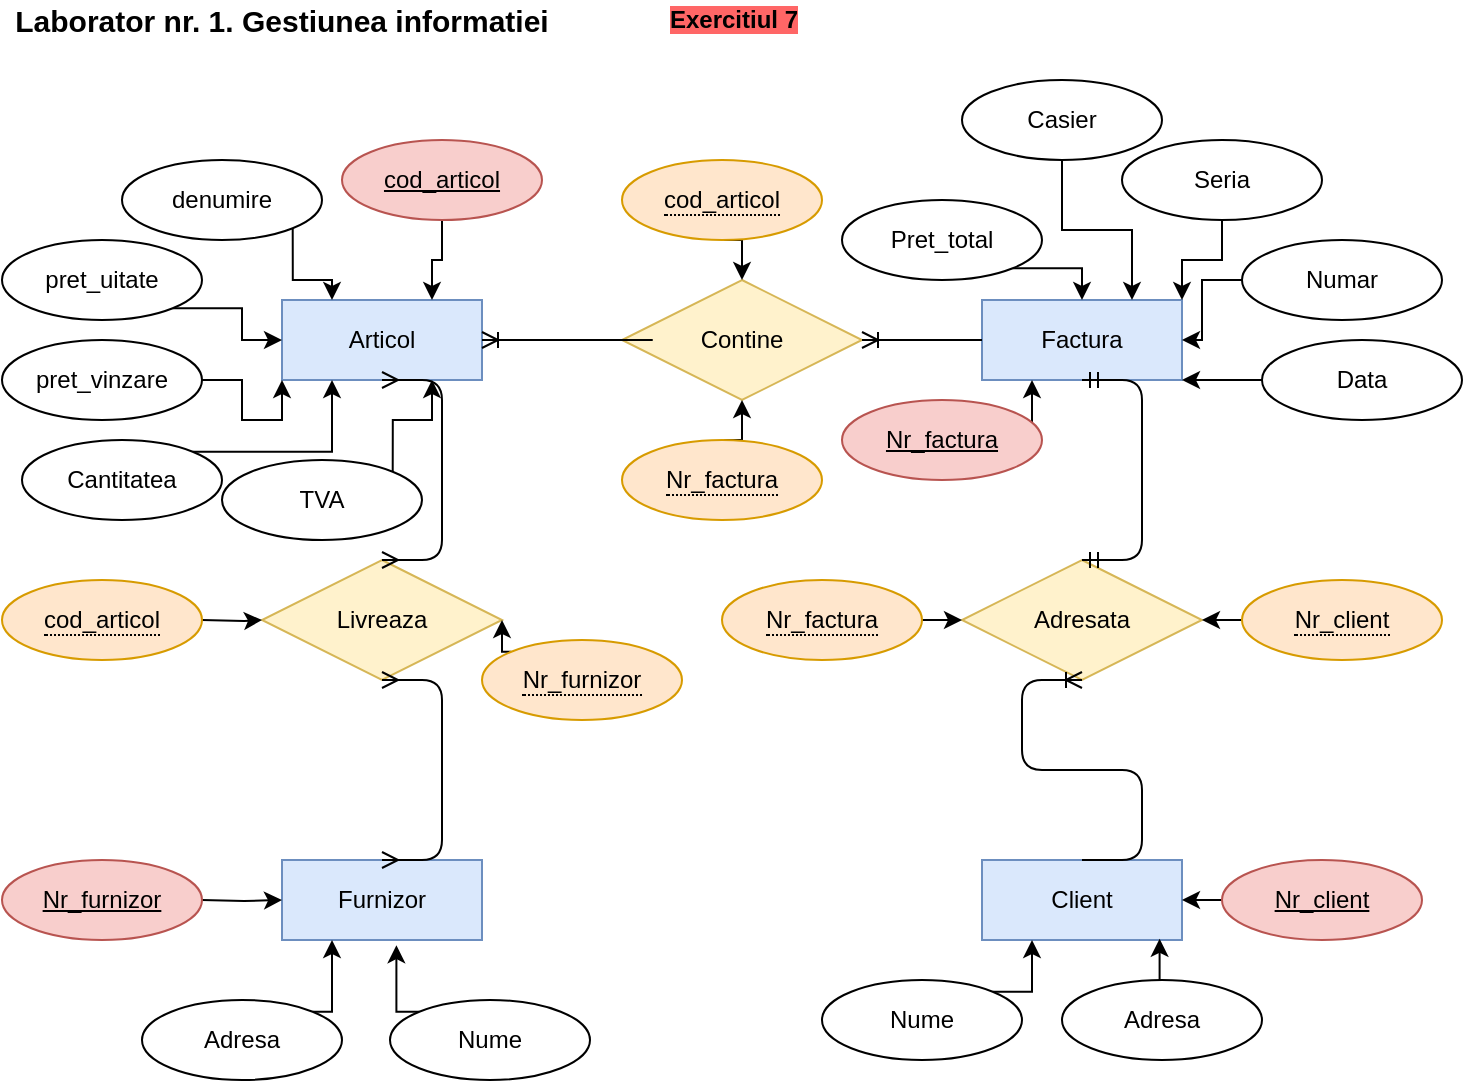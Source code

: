 <mxfile version="14.4.3" type="device"><diagram id="hMmw1W3ha1JNDGMBnSos" name="Page-1"><mxGraphModel dx="1024" dy="592" grid="1" gridSize="10" guides="1" tooltips="1" connect="1" arrows="1" fold="1" page="1" pageScale="1" pageWidth="827" pageHeight="1169" math="0" shadow="0"><root><mxCell id="0"/><mxCell id="1" parent="0"/><mxCell id="s8eN8wmmkBdWao3tdbZF-1" value="Articol" style="whiteSpace=wrap;html=1;align=center;fillColor=#dae8fc;strokeColor=#6c8ebf;" parent="1" vertex="1"><mxGeometry x="180" y="190" width="100" height="40" as="geometry"/></mxCell><mxCell id="s8eN8wmmkBdWao3tdbZF-2" value="Factura" style="whiteSpace=wrap;html=1;align=center;fillColor=#dae8fc;strokeColor=#6c8ebf;" parent="1" vertex="1"><mxGeometry x="530" y="190" width="100" height="40" as="geometry"/></mxCell><mxCell id="s8eN8wmmkBdWao3tdbZF-3" value="Client" style="whiteSpace=wrap;html=1;align=center;fillColor=#dae8fc;strokeColor=#6c8ebf;" parent="1" vertex="1"><mxGeometry x="530" y="470" width="100" height="40" as="geometry"/></mxCell><mxCell id="s8eN8wmmkBdWao3tdbZF-4" value="Furnizor" style="whiteSpace=wrap;html=1;align=center;fillColor=#dae8fc;strokeColor=#6c8ebf;" parent="1" vertex="1"><mxGeometry x="180" y="470" width="100" height="40" as="geometry"/></mxCell><mxCell id="s8eN8wmmkBdWao3tdbZF-5" value="Contine" style="shape=rhombus;perimeter=rhombusPerimeter;whiteSpace=wrap;html=1;align=center;fillColor=#fff2cc;strokeColor=#d6b656;" parent="1" vertex="1"><mxGeometry x="350" y="180" width="120" height="60" as="geometry"/></mxCell><mxCell id="s8eN8wmmkBdWao3tdbZF-6" value="Adresata" style="shape=rhombus;perimeter=rhombusPerimeter;whiteSpace=wrap;html=1;align=center;fillColor=#fff2cc;strokeColor=#d6b656;" parent="1" vertex="1"><mxGeometry x="520" y="320" width="120" height="60" as="geometry"/></mxCell><mxCell id="s8eN8wmmkBdWao3tdbZF-7" value="Livreaza" style="shape=rhombus;perimeter=rhombusPerimeter;whiteSpace=wrap;html=1;align=center;fillColor=#fff2cc;strokeColor=#d6b656;" parent="1" vertex="1"><mxGeometry x="170" y="320" width="120" height="60" as="geometry"/></mxCell><mxCell id="s8eN8wmmkBdWao3tdbZF-21" style="edgeStyle=orthogonalEdgeStyle;rounded=0;orthogonalLoop=1;jettySize=auto;html=1;exitX=1;exitY=1;exitDx=0;exitDy=0;entryX=0.25;entryY=0;entryDx=0;entryDy=0;" parent="1" source="s8eN8wmmkBdWao3tdbZF-9" target="s8eN8wmmkBdWao3tdbZF-1" edge="1"><mxGeometry relative="1" as="geometry"/></mxCell><mxCell id="s8eN8wmmkBdWao3tdbZF-9" value="denumire" style="ellipse;whiteSpace=wrap;html=1;align=center;" parent="1" vertex="1"><mxGeometry x="100" y="120" width="100" height="40" as="geometry"/></mxCell><mxCell id="s8eN8wmmkBdWao3tdbZF-22" style="edgeStyle=orthogonalEdgeStyle;rounded=0;orthogonalLoop=1;jettySize=auto;html=1;exitX=0.5;exitY=1;exitDx=0;exitDy=0;entryX=0.75;entryY=0;entryDx=0;entryDy=0;" parent="1" source="s8eN8wmmkBdWao3tdbZF-10" target="s8eN8wmmkBdWao3tdbZF-1" edge="1"><mxGeometry relative="1" as="geometry"/></mxCell><mxCell id="s8eN8wmmkBdWao3tdbZF-10" value="cod_articol" style="ellipse;whiteSpace=wrap;html=1;align=center;fontStyle=4;fillColor=#f8cecc;strokeColor=#b85450;" parent="1" vertex="1"><mxGeometry x="210" y="110" width="100" height="40" as="geometry"/></mxCell><mxCell id="s8eN8wmmkBdWao3tdbZF-20" style="edgeStyle=orthogonalEdgeStyle;rounded=0;orthogonalLoop=1;jettySize=auto;html=1;exitX=1;exitY=1;exitDx=0;exitDy=0;entryX=0;entryY=0.5;entryDx=0;entryDy=0;" parent="1" source="s8eN8wmmkBdWao3tdbZF-11" target="s8eN8wmmkBdWao3tdbZF-1" edge="1"><mxGeometry relative="1" as="geometry"/></mxCell><mxCell id="s8eN8wmmkBdWao3tdbZF-11" value="pret_uitate" style="ellipse;whiteSpace=wrap;html=1;align=center;" parent="1" vertex="1"><mxGeometry x="40" y="160" width="100" height="40" as="geometry"/></mxCell><mxCell id="s8eN8wmmkBdWao3tdbZF-19" style="edgeStyle=orthogonalEdgeStyle;rounded=0;orthogonalLoop=1;jettySize=auto;html=1;exitX=1;exitY=0.5;exitDx=0;exitDy=0;entryX=0;entryY=1;entryDx=0;entryDy=0;" parent="1" source="s8eN8wmmkBdWao3tdbZF-12" target="s8eN8wmmkBdWao3tdbZF-1" edge="1"><mxGeometry relative="1" as="geometry"/></mxCell><mxCell id="s8eN8wmmkBdWao3tdbZF-12" value="pret_vinzare" style="ellipse;whiteSpace=wrap;html=1;align=center;" parent="1" vertex="1"><mxGeometry x="40" y="210" width="100" height="40" as="geometry"/></mxCell><mxCell id="s8eN8wmmkBdWao3tdbZF-13" style="edgeStyle=orthogonalEdgeStyle;rounded=0;orthogonalLoop=1;jettySize=auto;html=1;exitX=0.5;exitY=1;exitDx=0;exitDy=0;" parent="1" source="s8eN8wmmkBdWao3tdbZF-11" target="s8eN8wmmkBdWao3tdbZF-11" edge="1"><mxGeometry relative="1" as="geometry"/></mxCell><mxCell id="s8eN8wmmkBdWao3tdbZF-17" value="" style="edgeStyle=entityRelationEdgeStyle;fontSize=12;html=1;endArrow=ERmany;startArrow=ERmany;entryX=0.5;entryY=1;entryDx=0;entryDy=0;exitX=0.5;exitY=0;exitDx=0;exitDy=0;" parent="1" source="s8eN8wmmkBdWao3tdbZF-7" target="s8eN8wmmkBdWao3tdbZF-1" edge="1"><mxGeometry width="100" height="100" relative="1" as="geometry"><mxPoint x="320" y="450" as="sourcePoint"/><mxPoint x="420" y="350" as="targetPoint"/></mxGeometry></mxCell><mxCell id="s8eN8wmmkBdWao3tdbZF-18" value="" style="edgeStyle=entityRelationEdgeStyle;fontSize=12;html=1;endArrow=ERmany;startArrow=ERmany;exitX=0.5;exitY=0;exitDx=0;exitDy=0;entryX=0.5;entryY=1;entryDx=0;entryDy=0;" parent="1" source="s8eN8wmmkBdWao3tdbZF-4" target="s8eN8wmmkBdWao3tdbZF-7" edge="1"><mxGeometry width="100" height="100" relative="1" as="geometry"><mxPoint x="400" y="470" as="sourcePoint"/><mxPoint x="400" y="380" as="targetPoint"/></mxGeometry></mxCell><mxCell id="s8eN8wmmkBdWao3tdbZF-23" value="" style="edgeStyle=entityRelationEdgeStyle;fontSize=12;html=1;endArrow=ERoneToMany;entryX=1;entryY=0.5;entryDx=0;entryDy=0;exitX=0;exitY=0.5;exitDx=0;exitDy=0;" parent="1" source="s8eN8wmmkBdWao3tdbZF-2" target="s8eN8wmmkBdWao3tdbZF-5" edge="1"><mxGeometry width="100" height="100" relative="1" as="geometry"><mxPoint x="390" y="400" as="sourcePoint"/><mxPoint x="490" y="300" as="targetPoint"/></mxGeometry></mxCell><mxCell id="s8eN8wmmkBdWao3tdbZF-28" value="" style="edgeStyle=entityRelationEdgeStyle;fontSize=12;html=1;endArrow=ERoneToMany;exitX=0.5;exitY=0;exitDx=0;exitDy=0;" parent="1" source="s8eN8wmmkBdWao3tdbZF-3" edge="1"><mxGeometry width="100" height="100" relative="1" as="geometry"><mxPoint x="420" y="480" as="sourcePoint"/><mxPoint x="580" y="380" as="targetPoint"/></mxGeometry></mxCell><mxCell id="s8eN8wmmkBdWao3tdbZF-32" value="" style="edgeStyle=entityRelationEdgeStyle;fontSize=12;html=1;endArrow=ERmandOne;startArrow=ERmandOne;entryX=0.5;entryY=1;entryDx=0;entryDy=0;exitX=0.5;exitY=0;exitDx=0;exitDy=0;" parent="1" source="s8eN8wmmkBdWao3tdbZF-6" target="s8eN8wmmkBdWao3tdbZF-2" edge="1"><mxGeometry width="100" height="100" relative="1" as="geometry"><mxPoint x="530" y="370" as="sourcePoint"/><mxPoint x="630" y="270" as="targetPoint"/></mxGeometry></mxCell><mxCell id="s8eN8wmmkBdWao3tdbZF-47" style="edgeStyle=orthogonalEdgeStyle;rounded=0;orthogonalLoop=1;jettySize=auto;html=1;exitX=0;exitY=0;exitDx=0;exitDy=0;entryX=0.5;entryY=0;entryDx=0;entryDy=0;" parent="1" source="s8eN8wmmkBdWao3tdbZF-33" target="s8eN8wmmkBdWao3tdbZF-2" edge="1"><mxGeometry relative="1" as="geometry"/></mxCell><mxCell id="s8eN8wmmkBdWao3tdbZF-33" value="Pret_total" style="ellipse;whiteSpace=wrap;html=1;align=center;direction=west;" parent="1" vertex="1"><mxGeometry x="460" y="140" width="100" height="40" as="geometry"/></mxCell><mxCell id="s8eN8wmmkBdWao3tdbZF-46" style="edgeStyle=orthogonalEdgeStyle;rounded=0;orthogonalLoop=1;jettySize=auto;html=1;exitX=0.5;exitY=0;exitDx=0;exitDy=0;entryX=0.75;entryY=0;entryDx=0;entryDy=0;" parent="1" source="s8eN8wmmkBdWao3tdbZF-34" target="s8eN8wmmkBdWao3tdbZF-2" edge="1"><mxGeometry relative="1" as="geometry"/></mxCell><mxCell id="s8eN8wmmkBdWao3tdbZF-34" value="Casier" style="ellipse;whiteSpace=wrap;html=1;align=center;direction=west;" parent="1" vertex="1"><mxGeometry x="520" y="80" width="100" height="40" as="geometry"/></mxCell><mxCell id="s8eN8wmmkBdWao3tdbZF-42" style="edgeStyle=orthogonalEdgeStyle;rounded=0;orthogonalLoop=1;jettySize=auto;html=1;exitX=0.5;exitY=0;exitDx=0;exitDy=0;entryX=1;entryY=0;entryDx=0;entryDy=0;" parent="1" source="s8eN8wmmkBdWao3tdbZF-35" target="s8eN8wmmkBdWao3tdbZF-2" edge="1"><mxGeometry relative="1" as="geometry"/></mxCell><mxCell id="s8eN8wmmkBdWao3tdbZF-35" value="Seria" style="ellipse;whiteSpace=wrap;html=1;align=center;direction=west;" parent="1" vertex="1"><mxGeometry x="600" y="110" width="100" height="40" as="geometry"/></mxCell><mxCell id="s8eN8wmmkBdWao3tdbZF-45" style="edgeStyle=orthogonalEdgeStyle;rounded=0;orthogonalLoop=1;jettySize=auto;html=1;exitX=1;exitY=0.5;exitDx=0;exitDy=0;entryX=1;entryY=0.5;entryDx=0;entryDy=0;" parent="1" source="s8eN8wmmkBdWao3tdbZF-36" target="s8eN8wmmkBdWao3tdbZF-2" edge="1"><mxGeometry relative="1" as="geometry"/></mxCell><mxCell id="s8eN8wmmkBdWao3tdbZF-36" value="Numar" style="ellipse;whiteSpace=wrap;html=1;align=center;direction=west;" parent="1" vertex="1"><mxGeometry x="660" y="160" width="100" height="40" as="geometry"/></mxCell><mxCell id="s8eN8wmmkBdWao3tdbZF-43" value="" style="edgeStyle=orthogonalEdgeStyle;rounded=0;orthogonalLoop=1;jettySize=auto;html=1;" parent="1" source="s8eN8wmmkBdWao3tdbZF-37" target="s8eN8wmmkBdWao3tdbZF-2" edge="1"><mxGeometry relative="1" as="geometry"><Array as="points"><mxPoint x="630" y="230"/><mxPoint x="630" y="230"/></Array></mxGeometry></mxCell><mxCell id="s8eN8wmmkBdWao3tdbZF-37" value="Data" style="ellipse;whiteSpace=wrap;html=1;align=center;direction=west;" parent="1" vertex="1"><mxGeometry x="670" y="210" width="100" height="40" as="geometry"/></mxCell><mxCell id="s8eN8wmmkBdWao3tdbZF-39" style="edgeStyle=orthogonalEdgeStyle;rounded=0;orthogonalLoop=1;jettySize=auto;html=1;exitX=1;exitY=0.5;exitDx=0;exitDy=0;entryX=0.25;entryY=1;entryDx=0;entryDy=0;" parent="1" source="s8eN8wmmkBdWao3tdbZF-38" target="s8eN8wmmkBdWao3tdbZF-2" edge="1"><mxGeometry relative="1" as="geometry"/></mxCell><mxCell id="s8eN8wmmkBdWao3tdbZF-38" value="Nr_factura" style="ellipse;whiteSpace=wrap;html=1;align=center;fontStyle=4;fillColor=#f8cecc;strokeColor=#b85450;" parent="1" vertex="1"><mxGeometry x="460" y="240" width="100" height="40" as="geometry"/></mxCell><mxCell id="s8eN8wmmkBdWao3tdbZF-50" style="edgeStyle=orthogonalEdgeStyle;rounded=0;orthogonalLoop=1;jettySize=auto;html=1;exitX=0;exitY=1;exitDx=0;exitDy=0;entryX=0.25;entryY=1;entryDx=0;entryDy=0;" parent="1" source="s8eN8wmmkBdWao3tdbZF-48" target="s8eN8wmmkBdWao3tdbZF-1" edge="1"><mxGeometry relative="1" as="geometry"/></mxCell><mxCell id="s8eN8wmmkBdWao3tdbZF-48" value="Cantitatea" style="ellipse;whiteSpace=wrap;html=1;align=center;direction=west;" parent="1" vertex="1"><mxGeometry x="50" y="260" width="100" height="40" as="geometry"/></mxCell><mxCell id="s8eN8wmmkBdWao3tdbZF-51" style="edgeStyle=orthogonalEdgeStyle;rounded=0;orthogonalLoop=1;jettySize=auto;html=1;exitX=0;exitY=1;exitDx=0;exitDy=0;entryX=0.75;entryY=1;entryDx=0;entryDy=0;" parent="1" source="s8eN8wmmkBdWao3tdbZF-49" target="s8eN8wmmkBdWao3tdbZF-1" edge="1"><mxGeometry relative="1" as="geometry"/></mxCell><mxCell id="s8eN8wmmkBdWao3tdbZF-49" value="TVA" style="ellipse;whiteSpace=wrap;html=1;align=center;direction=west;" parent="1" vertex="1"><mxGeometry x="150" y="270" width="100" height="40" as="geometry"/></mxCell><mxCell id="s8eN8wmmkBdWao3tdbZF-57" style="edgeStyle=orthogonalEdgeStyle;rounded=0;orthogonalLoop=1;jettySize=auto;html=1;exitX=0;exitY=1;exitDx=0;exitDy=0;entryX=0.25;entryY=1;entryDx=0;entryDy=0;" parent="1" source="s8eN8wmmkBdWao3tdbZF-52" target="s8eN8wmmkBdWao3tdbZF-3" edge="1"><mxGeometry relative="1" as="geometry"/></mxCell><mxCell id="s8eN8wmmkBdWao3tdbZF-52" value="Nume" style="ellipse;whiteSpace=wrap;html=1;align=center;direction=west;" parent="1" vertex="1"><mxGeometry x="450" y="530" width="100" height="40" as="geometry"/></mxCell><mxCell id="s8eN8wmmkBdWao3tdbZF-56" style="edgeStyle=orthogonalEdgeStyle;rounded=0;orthogonalLoop=1;jettySize=auto;html=1;exitX=0.5;exitY=0;exitDx=0;exitDy=0;entryX=0.888;entryY=0.985;entryDx=0;entryDy=0;entryPerimeter=0;" parent="1" source="s8eN8wmmkBdWao3tdbZF-53" target="s8eN8wmmkBdWao3tdbZF-3" edge="1"><mxGeometry relative="1" as="geometry"/></mxCell><mxCell id="s8eN8wmmkBdWao3tdbZF-53" value="Adresa" style="ellipse;whiteSpace=wrap;html=1;align=center;" parent="1" vertex="1"><mxGeometry x="570" y="530" width="100" height="40" as="geometry"/></mxCell><mxCell id="s8eN8wmmkBdWao3tdbZF-55" style="edgeStyle=orthogonalEdgeStyle;rounded=0;orthogonalLoop=1;jettySize=auto;html=1;exitX=0;exitY=0.5;exitDx=0;exitDy=0;entryX=1;entryY=0.5;entryDx=0;entryDy=0;" parent="1" source="s8eN8wmmkBdWao3tdbZF-54" target="s8eN8wmmkBdWao3tdbZF-3" edge="1"><mxGeometry relative="1" as="geometry"/></mxCell><mxCell id="s8eN8wmmkBdWao3tdbZF-54" value="Nr_client" style="ellipse;whiteSpace=wrap;html=1;align=center;fontStyle=4;fillColor=#f8cecc;strokeColor=#b85450;" parent="1" vertex="1"><mxGeometry x="650" y="470" width="100" height="40" as="geometry"/></mxCell><mxCell id="s8eN8wmmkBdWao3tdbZF-59" style="edgeStyle=orthogonalEdgeStyle;rounded=0;orthogonalLoop=1;jettySize=auto;html=1;exitX=0;exitY=0.5;exitDx=0;exitDy=0;entryX=1;entryY=0.5;entryDx=0;entryDy=0;" parent="1" source="s8eN8wmmkBdWao3tdbZF-58" target="s8eN8wmmkBdWao3tdbZF-6" edge="1"><mxGeometry relative="1" as="geometry"/></mxCell><mxCell id="s8eN8wmmkBdWao3tdbZF-58" value="&lt;span style=&quot;border-bottom: 1px dotted&quot;&gt;Nr_client&lt;/span&gt;" style="ellipse;whiteSpace=wrap;html=1;align=center;fillColor=#ffe6cc;strokeColor=#d79b00;" parent="1" vertex="1"><mxGeometry x="660" y="330" width="100" height="40" as="geometry"/></mxCell><mxCell id="s8eN8wmmkBdWao3tdbZF-61" style="edgeStyle=orthogonalEdgeStyle;rounded=0;orthogonalLoop=1;jettySize=auto;html=1;exitX=1;exitY=0.5;exitDx=0;exitDy=0;entryX=0;entryY=0.5;entryDx=0;entryDy=0;" parent="1" source="s8eN8wmmkBdWao3tdbZF-60" target="s8eN8wmmkBdWao3tdbZF-6" edge="1"><mxGeometry relative="1" as="geometry"/></mxCell><mxCell id="s8eN8wmmkBdWao3tdbZF-60" value="&lt;span style=&quot;border-bottom: 1px dotted&quot;&gt;Nr_factura&lt;/span&gt;" style="ellipse;whiteSpace=wrap;html=1;align=center;fillColor=#ffe6cc;strokeColor=#d79b00;" parent="1" vertex="1"><mxGeometry x="400" y="330" width="100" height="40" as="geometry"/></mxCell><mxCell id="s8eN8wmmkBdWao3tdbZF-63" style="edgeStyle=orthogonalEdgeStyle;rounded=0;orthogonalLoop=1;jettySize=auto;html=1;exitX=0.5;exitY=1;exitDx=0;exitDy=0;entryX=0.5;entryY=0;entryDx=0;entryDy=0;" parent="1" target="s8eN8wmmkBdWao3tdbZF-5" edge="1"><mxGeometry relative="1" as="geometry"><mxPoint x="400" y="160" as="sourcePoint"/></mxGeometry></mxCell><mxCell id="s8eN8wmmkBdWao3tdbZF-65" style="edgeStyle=orthogonalEdgeStyle;rounded=0;orthogonalLoop=1;jettySize=auto;html=1;exitX=0.5;exitY=0;exitDx=0;exitDy=0;entryX=0.5;entryY=1;entryDx=0;entryDy=0;" parent="1" source="s8eN8wmmkBdWao3tdbZF-64" target="s8eN8wmmkBdWao3tdbZF-5" edge="1"><mxGeometry relative="1" as="geometry"/></mxCell><mxCell id="s8eN8wmmkBdWao3tdbZF-64" value="&lt;span style=&quot;border-bottom: 1px dotted&quot;&gt;Nr_factura&lt;/span&gt;" style="ellipse;whiteSpace=wrap;html=1;align=center;fillColor=#ffe6cc;strokeColor=#d79b00;" parent="1" vertex="1"><mxGeometry x="350" y="260" width="100" height="40" as="geometry"/></mxCell><mxCell id="s8eN8wmmkBdWao3tdbZF-67" value="" style="edgeStyle=orthogonalEdgeStyle;rounded=0;orthogonalLoop=1;jettySize=auto;html=1;" parent="1" target="s8eN8wmmkBdWao3tdbZF-7" edge="1"><mxGeometry relative="1" as="geometry"><mxPoint x="140" y="350" as="sourcePoint"/></mxGeometry></mxCell><mxCell id="s8eN8wmmkBdWao3tdbZF-72" style="edgeStyle=orthogonalEdgeStyle;rounded=0;orthogonalLoop=1;jettySize=auto;html=1;exitX=1;exitY=0;exitDx=0;exitDy=0;entryX=0.25;entryY=1;entryDx=0;entryDy=0;" parent="1" source="s8eN8wmmkBdWao3tdbZF-68" target="s8eN8wmmkBdWao3tdbZF-4" edge="1"><mxGeometry relative="1" as="geometry"/></mxCell><mxCell id="s8eN8wmmkBdWao3tdbZF-68" value="Adresa" style="ellipse;whiteSpace=wrap;html=1;align=center;" parent="1" vertex="1"><mxGeometry x="110" y="540" width="100" height="40" as="geometry"/></mxCell><mxCell id="s8eN8wmmkBdWao3tdbZF-73" style="edgeStyle=orthogonalEdgeStyle;rounded=0;orthogonalLoop=1;jettySize=auto;html=1;exitX=1;exitY=1;exitDx=0;exitDy=0;entryX=0.572;entryY=1.065;entryDx=0;entryDy=0;entryPerimeter=0;" parent="1" source="s8eN8wmmkBdWao3tdbZF-69" target="s8eN8wmmkBdWao3tdbZF-4" edge="1"><mxGeometry relative="1" as="geometry"/></mxCell><mxCell id="s8eN8wmmkBdWao3tdbZF-69" value="Nume" style="ellipse;whiteSpace=wrap;html=1;align=center;direction=west;" parent="1" vertex="1"><mxGeometry x="234" y="540" width="100" height="40" as="geometry"/></mxCell><mxCell id="s8eN8wmmkBdWao3tdbZF-71" style="edgeStyle=orthogonalEdgeStyle;rounded=0;orthogonalLoop=1;jettySize=auto;html=1;exitX=1;exitY=0.5;exitDx=0;exitDy=0;entryX=0;entryY=0.5;entryDx=0;entryDy=0;" parent="1" target="s8eN8wmmkBdWao3tdbZF-4" edge="1"><mxGeometry relative="1" as="geometry"><mxPoint x="140" y="490" as="sourcePoint"/></mxGeometry></mxCell><mxCell id="s8eN8wmmkBdWao3tdbZF-75" style="edgeStyle=orthogonalEdgeStyle;rounded=0;orthogonalLoop=1;jettySize=auto;html=1;exitX=0;exitY=0;exitDx=0;exitDy=0;entryX=1;entryY=0.5;entryDx=0;entryDy=0;" parent="1" source="s8eN8wmmkBdWao3tdbZF-74" target="s8eN8wmmkBdWao3tdbZF-7" edge="1"><mxGeometry relative="1" as="geometry"/></mxCell><mxCell id="s8eN8wmmkBdWao3tdbZF-74" value="&lt;span style=&quot;border-bottom: 1px dotted&quot;&gt;Nr_furnizor&lt;/span&gt;" style="ellipse;whiteSpace=wrap;html=1;align=center;fillColor=#ffe6cc;strokeColor=#d79b00;" parent="1" vertex="1"><mxGeometry x="280" y="360" width="100" height="40" as="geometry"/></mxCell><mxCell id="hHjZQ-ItMsYomeVhXx45-1" value="" style="edgeStyle=entityRelationEdgeStyle;fontSize=12;html=1;endArrow=ERoneToMany;entryX=1;entryY=0.5;entryDx=0;entryDy=0;" parent="1" target="s8eN8wmmkBdWao3tdbZF-1" edge="1"><mxGeometry width="100" height="100" relative="1" as="geometry"><mxPoint x="340" y="210" as="sourcePoint"/><mxPoint x="410" y="260" as="targetPoint"/></mxGeometry></mxCell><mxCell id="190wunlIPcppvkOOxxtC-1" value="Nr_furnizor" style="ellipse;whiteSpace=wrap;html=1;align=center;fontStyle=4;fillColor=#f8cecc;strokeColor=#b85450;" parent="1" vertex="1"><mxGeometry x="40" y="470" width="100" height="40" as="geometry"/></mxCell><mxCell id="J6VxAc0JbZaETrb4Ae3X-1" value="&lt;b&gt;&lt;font style=&quot;font-size: 15px&quot;&gt;Laborator nr. 1. Gestiunea informatiei&lt;/font&gt;&lt;/b&gt;" style="text;html=1;strokeColor=none;fillColor=none;align=center;verticalAlign=middle;whiteSpace=wrap;rounded=0;" parent="1" vertex="1"><mxGeometry x="40" y="40" width="280" height="20" as="geometry"/></mxCell><mxCell id="J6VxAc0JbZaETrb4Ae3X-2" value="&lt;b style=&quot;background-color: rgb(255 , 102 , 102)&quot;&gt;Exercitiul 7&lt;/b&gt;" style="text;html=1;strokeColor=none;fillColor=none;align=center;verticalAlign=middle;whiteSpace=wrap;rounded=0;" parent="1" vertex="1"><mxGeometry x="366" y="40" width="80" height="20" as="geometry"/></mxCell><mxCell id="J6VxAc0JbZaETrb4Ae3X-3" value="&lt;span style=&quot;border-bottom: 1px dotted&quot;&gt;cod_articol&lt;/span&gt;" style="ellipse;whiteSpace=wrap;html=1;align=center;fillColor=#ffe6cc;strokeColor=#d79b00;" parent="1" vertex="1"><mxGeometry x="350" y="120" width="100" height="40" as="geometry"/></mxCell><mxCell id="J6VxAc0JbZaETrb4Ae3X-4" value="&lt;span style=&quot;border-bottom: 1px dotted&quot;&gt;cod_articol&lt;/span&gt;" style="ellipse;whiteSpace=wrap;html=1;align=center;fillColor=#ffe6cc;strokeColor=#d79b00;" parent="1" vertex="1"><mxGeometry x="40" y="330" width="100" height="40" as="geometry"/></mxCell></root></mxGraphModel></diagram></mxfile>